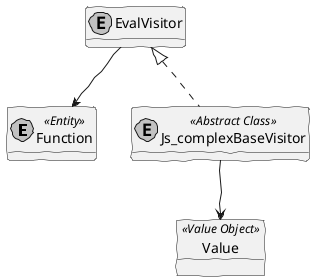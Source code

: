 @startuml  domain.png
skinparam handwritten true
skinparam monochrome true
skinparam packageStyle rect
skinparam defaultFontName FG Virgil
skinparam shadowing false

hide empty methods

entity Function << Entity >>
entity EvalVisitor
object Value <<Value Object>>
entity Js_complexBaseVisitor << Abstract Class >>


EvalVisitor <|.. Js_complexBaseVisitor
EvalVisitor --> Function
Js_complexBaseVisitor --> Value


@enduml
